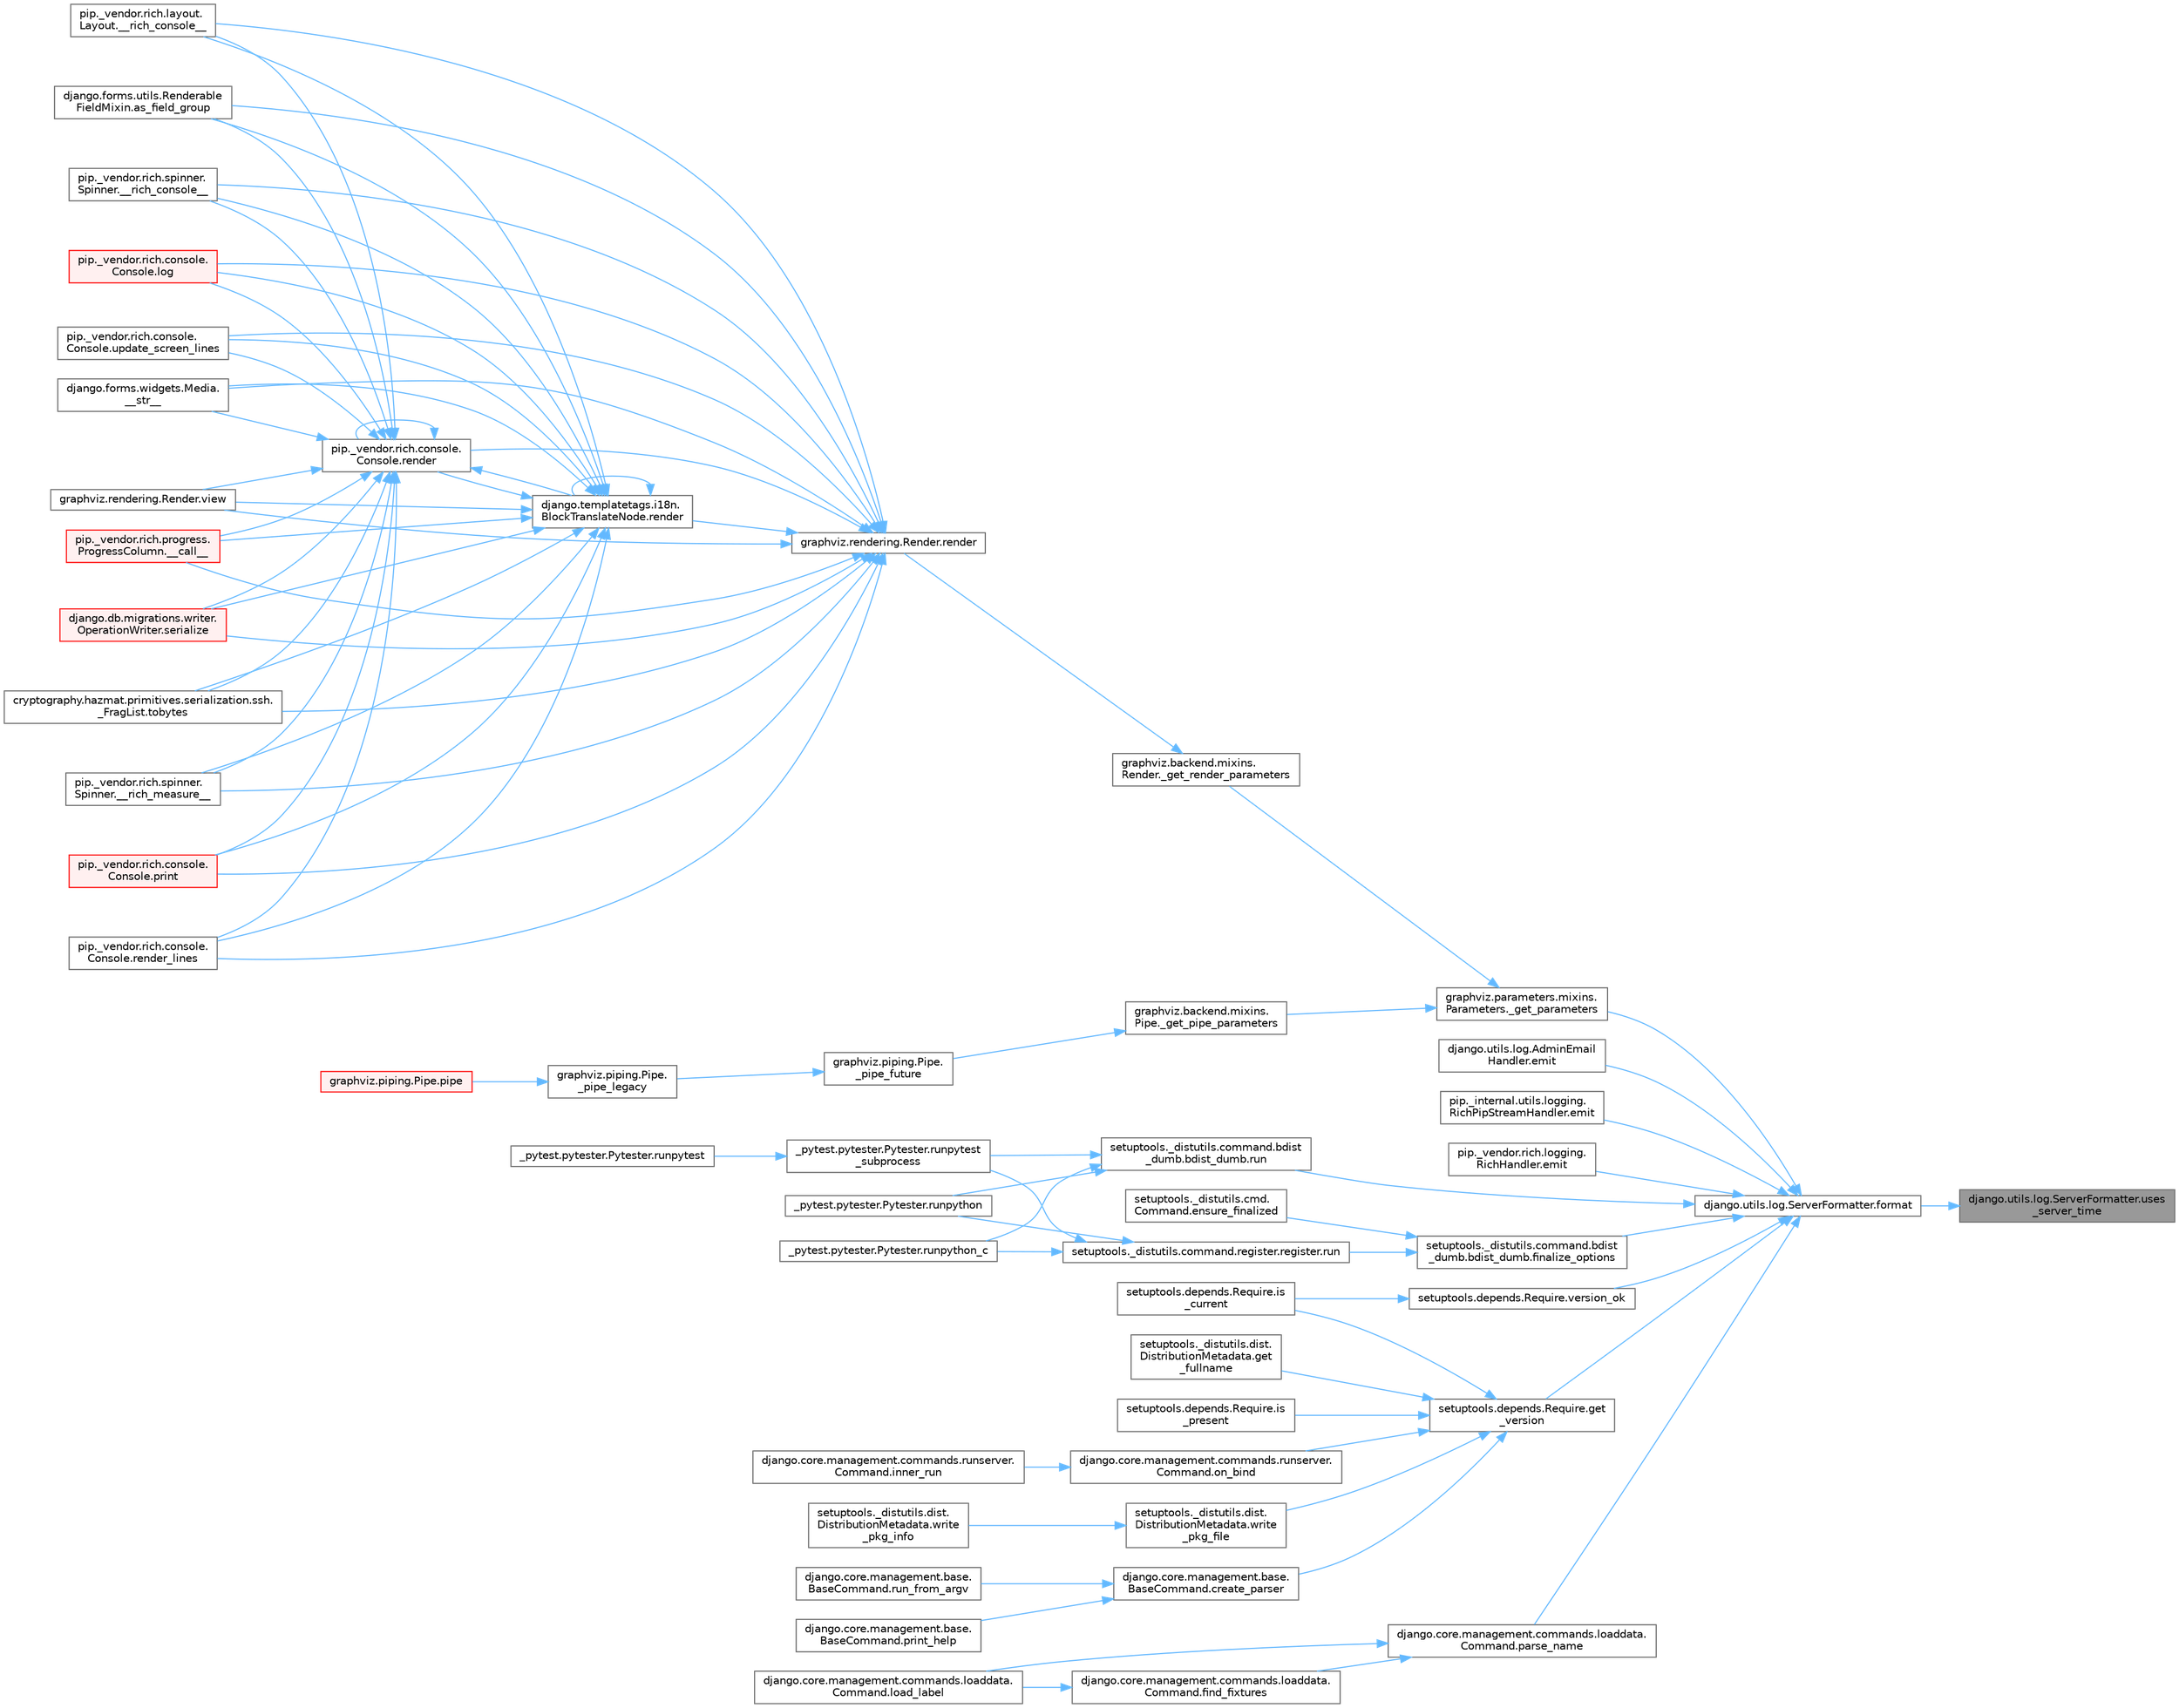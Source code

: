 digraph "django.utils.log.ServerFormatter.uses_server_time"
{
 // LATEX_PDF_SIZE
  bgcolor="transparent";
  edge [fontname=Helvetica,fontsize=10,labelfontname=Helvetica,labelfontsize=10];
  node [fontname=Helvetica,fontsize=10,shape=box,height=0.2,width=0.4];
  rankdir="RL";
  Node1 [id="Node000001",label="django.utils.log.ServerFormatter.uses\l_server_time",height=0.2,width=0.4,color="gray40", fillcolor="grey60", style="filled", fontcolor="black",tooltip=" "];
  Node1 -> Node2 [id="edge1_Node000001_Node000002",dir="back",color="steelblue1",style="solid",tooltip=" "];
  Node2 [id="Node000002",label="django.utils.log.ServerFormatter.format",height=0.2,width=0.4,color="grey40", fillcolor="white", style="filled",URL="$classdjango_1_1utils_1_1log_1_1_server_formatter.html#a0d8ef7ec5e5f76b1da8d16759ccdc5a3",tooltip=" "];
  Node2 -> Node3 [id="edge2_Node000002_Node000003",dir="back",color="steelblue1",style="solid",tooltip=" "];
  Node3 [id="Node000003",label="graphviz.parameters.mixins.\lParameters._get_parameters",height=0.2,width=0.4,color="grey40", fillcolor="white", style="filled",URL="$classgraphviz_1_1parameters_1_1mixins_1_1_parameters.html#afbdb3248258e4e956d5a7a5f70e60b27",tooltip=" "];
  Node3 -> Node4 [id="edge3_Node000003_Node000004",dir="back",color="steelblue1",style="solid",tooltip=" "];
  Node4 [id="Node000004",label="graphviz.backend.mixins.\lPipe._get_pipe_parameters",height=0.2,width=0.4,color="grey40", fillcolor="white", style="filled",URL="$classgraphviz_1_1backend_1_1mixins_1_1_pipe.html#a71c9b0c3410eae1975141f6c7774a1a0",tooltip=" "];
  Node4 -> Node5 [id="edge4_Node000004_Node000005",dir="back",color="steelblue1",style="solid",tooltip=" "];
  Node5 [id="Node000005",label="graphviz.piping.Pipe.\l_pipe_future",height=0.2,width=0.4,color="grey40", fillcolor="white", style="filled",URL="$classgraphviz_1_1piping_1_1_pipe.html#af8e945601764f6c1340dc13ff7606aab",tooltip=" "];
  Node5 -> Node6 [id="edge5_Node000005_Node000006",dir="back",color="steelblue1",style="solid",tooltip=" "];
  Node6 [id="Node000006",label="graphviz.piping.Pipe.\l_pipe_legacy",height=0.2,width=0.4,color="grey40", fillcolor="white", style="filled",URL="$classgraphviz_1_1piping_1_1_pipe.html#a6632f0bdcb84b91daead31b26b79b528",tooltip=" "];
  Node6 -> Node7 [id="edge6_Node000006_Node000007",dir="back",color="steelblue1",style="solid",tooltip=" "];
  Node7 [id="Node000007",label="graphviz.piping.Pipe.pipe",height=0.2,width=0.4,color="red", fillcolor="#FFF0F0", style="filled",URL="$classgraphviz_1_1piping_1_1_pipe.html#ad98e895b06a856a0b5aa0f6be556ddf2",tooltip=" "];
  Node3 -> Node11 [id="edge7_Node000003_Node000011",dir="back",color="steelblue1",style="solid",tooltip=" "];
  Node11 [id="Node000011",label="graphviz.backend.mixins.\lRender._get_render_parameters",height=0.2,width=0.4,color="grey40", fillcolor="white", style="filled",URL="$classgraphviz_1_1backend_1_1mixins_1_1_render.html#aedbcb99d10d2133f71d5f6671cbe257b",tooltip=" "];
  Node11 -> Node12 [id="edge8_Node000011_Node000012",dir="back",color="steelblue1",style="solid",tooltip=" "];
  Node12 [id="Node000012",label="graphviz.rendering.Render.render",height=0.2,width=0.4,color="grey40", fillcolor="white", style="filled",URL="$classgraphviz_1_1rendering_1_1_render.html#a0249d6538d64a6b59b1bed64d4636456",tooltip=" "];
  Node12 -> Node13 [id="edge9_Node000012_Node000013",dir="back",color="steelblue1",style="solid",tooltip=" "];
  Node13 [id="Node000013",label="pip._vendor.rich.progress.\lProgressColumn.__call__",height=0.2,width=0.4,color="red", fillcolor="#FFF0F0", style="filled",URL="$classpip_1_1__vendor_1_1rich_1_1progress_1_1_progress_column.html#ae0c399be74222f949edb0fa5324cf6ea",tooltip=" "];
  Node12 -> Node16 [id="edge10_Node000012_Node000016",dir="back",color="steelblue1",style="solid",tooltip=" "];
  Node16 [id="Node000016",label="pip._vendor.rich.layout.\lLayout.__rich_console__",height=0.2,width=0.4,color="grey40", fillcolor="white", style="filled",URL="$classpip_1_1__vendor_1_1rich_1_1layout_1_1_layout.html#ac39cb3d17d2b0324ee1b0dada41a3ebd",tooltip=" "];
  Node12 -> Node17 [id="edge11_Node000012_Node000017",dir="back",color="steelblue1",style="solid",tooltip=" "];
  Node17 [id="Node000017",label="pip._vendor.rich.spinner.\lSpinner.__rich_console__",height=0.2,width=0.4,color="grey40", fillcolor="white", style="filled",URL="$classpip_1_1__vendor_1_1rich_1_1spinner_1_1_spinner.html#a6883d8dced19ac48d4dfc74f776357fd",tooltip=" "];
  Node12 -> Node18 [id="edge12_Node000012_Node000018",dir="back",color="steelblue1",style="solid",tooltip=" "];
  Node18 [id="Node000018",label="pip._vendor.rich.spinner.\lSpinner.__rich_measure__",height=0.2,width=0.4,color="grey40", fillcolor="white", style="filled",URL="$classpip_1_1__vendor_1_1rich_1_1spinner_1_1_spinner.html#a89745682c823c44a31bae8e8d07869f5",tooltip=" "];
  Node12 -> Node19 [id="edge13_Node000012_Node000019",dir="back",color="steelblue1",style="solid",tooltip=" "];
  Node19 [id="Node000019",label="django.forms.widgets.Media.\l__str__",height=0.2,width=0.4,color="grey40", fillcolor="white", style="filled",URL="$classdjango_1_1forms_1_1widgets_1_1_media.html#ae1651710548a7d9f14f036d035012d21",tooltip=" "];
  Node12 -> Node20 [id="edge14_Node000012_Node000020",dir="back",color="steelblue1",style="solid",tooltip=" "];
  Node20 [id="Node000020",label="django.forms.utils.Renderable\lFieldMixin.as_field_group",height=0.2,width=0.4,color="grey40", fillcolor="white", style="filled",URL="$classdjango_1_1forms_1_1utils_1_1_renderable_field_mixin.html#a1e9a1b4f790ea694431554267fd5d74c",tooltip=" "];
  Node12 -> Node21 [id="edge15_Node000012_Node000021",dir="back",color="steelblue1",style="solid",tooltip=" "];
  Node21 [id="Node000021",label="pip._vendor.rich.console.\lConsole.log",height=0.2,width=0.4,color="red", fillcolor="#FFF0F0", style="filled",URL="$classpip_1_1__vendor_1_1rich_1_1console_1_1_console.html#af9c77e39f9413fc2b134c60cfa23b0f1",tooltip=" "];
  Node12 -> Node442 [id="edge16_Node000012_Node000442",dir="back",color="steelblue1",style="solid",tooltip=" "];
  Node442 [id="Node000442",label="pip._vendor.rich.console.\lConsole.print",height=0.2,width=0.4,color="red", fillcolor="#FFF0F0", style="filled",URL="$classpip_1_1__vendor_1_1rich_1_1console_1_1_console.html#af954370cdbb49236b597f2c11064549d",tooltip=" "];
  Node12 -> Node910 [id="edge17_Node000012_Node000910",dir="back",color="steelblue1",style="solid",tooltip=" "];
  Node910 [id="Node000910",label="django.templatetags.i18n.\lBlockTranslateNode.render",height=0.2,width=0.4,color="grey40", fillcolor="white", style="filled",URL="$classdjango_1_1templatetags_1_1i18n_1_1_block_translate_node.html#aaf05bebfd02c1c4b676387ada0357832",tooltip=" "];
  Node910 -> Node13 [id="edge18_Node000910_Node000013",dir="back",color="steelblue1",style="solid",tooltip=" "];
  Node910 -> Node16 [id="edge19_Node000910_Node000016",dir="back",color="steelblue1",style="solid",tooltip=" "];
  Node910 -> Node17 [id="edge20_Node000910_Node000017",dir="back",color="steelblue1",style="solid",tooltip=" "];
  Node910 -> Node18 [id="edge21_Node000910_Node000018",dir="back",color="steelblue1",style="solid",tooltip=" "];
  Node910 -> Node19 [id="edge22_Node000910_Node000019",dir="back",color="steelblue1",style="solid",tooltip=" "];
  Node910 -> Node20 [id="edge23_Node000910_Node000020",dir="back",color="steelblue1",style="solid",tooltip=" "];
  Node910 -> Node21 [id="edge24_Node000910_Node000021",dir="back",color="steelblue1",style="solid",tooltip=" "];
  Node910 -> Node442 [id="edge25_Node000910_Node000442",dir="back",color="steelblue1",style="solid",tooltip=" "];
  Node910 -> Node910 [id="edge26_Node000910_Node000910",dir="back",color="steelblue1",style="solid",tooltip=" "];
  Node910 -> Node911 [id="edge27_Node000910_Node000911",dir="back",color="steelblue1",style="solid",tooltip=" "];
  Node911 [id="Node000911",label="pip._vendor.rich.console.\lConsole.render",height=0.2,width=0.4,color="grey40", fillcolor="white", style="filled",URL="$classpip_1_1__vendor_1_1rich_1_1console_1_1_console.html#a9551b8254c573105adde80622393a938",tooltip=" "];
  Node911 -> Node13 [id="edge28_Node000911_Node000013",dir="back",color="steelblue1",style="solid",tooltip=" "];
  Node911 -> Node16 [id="edge29_Node000911_Node000016",dir="back",color="steelblue1",style="solid",tooltip=" "];
  Node911 -> Node17 [id="edge30_Node000911_Node000017",dir="back",color="steelblue1",style="solid",tooltip=" "];
  Node911 -> Node18 [id="edge31_Node000911_Node000018",dir="back",color="steelblue1",style="solid",tooltip=" "];
  Node911 -> Node19 [id="edge32_Node000911_Node000019",dir="back",color="steelblue1",style="solid",tooltip=" "];
  Node911 -> Node20 [id="edge33_Node000911_Node000020",dir="back",color="steelblue1",style="solid",tooltip=" "];
  Node911 -> Node21 [id="edge34_Node000911_Node000021",dir="back",color="steelblue1",style="solid",tooltip=" "];
  Node911 -> Node442 [id="edge35_Node000911_Node000442",dir="back",color="steelblue1",style="solid",tooltip=" "];
  Node911 -> Node910 [id="edge36_Node000911_Node000910",dir="back",color="steelblue1",style="solid",tooltip=" "];
  Node911 -> Node911 [id="edge37_Node000911_Node000911",dir="back",color="steelblue1",style="solid",tooltip=" "];
  Node911 -> Node912 [id="edge38_Node000911_Node000912",dir="back",color="steelblue1",style="solid",tooltip=" "];
  Node912 [id="Node000912",label="pip._vendor.rich.console.\lConsole.render_lines",height=0.2,width=0.4,color="grey40", fillcolor="white", style="filled",URL="$classpip_1_1__vendor_1_1rich_1_1console_1_1_console.html#a5818808a49db20c5bee6986425f96f14",tooltip=" "];
  Node911 -> Node913 [id="edge39_Node000911_Node000913",dir="back",color="steelblue1",style="solid",tooltip=" "];
  Node913 [id="Node000913",label="django.db.migrations.writer.\lOperationWriter.serialize",height=0.2,width=0.4,color="red", fillcolor="#FFF0F0", style="filled",URL="$classdjango_1_1db_1_1migrations_1_1writer_1_1_operation_writer.html#a866e8d13e1c54a35d74e9a6b0383b2f8",tooltip=" "];
  Node911 -> Node1255 [id="edge40_Node000911_Node001255",dir="back",color="steelblue1",style="solid",tooltip=" "];
  Node1255 [id="Node001255",label="cryptography.hazmat.primitives.serialization.ssh.\l_FragList.tobytes",height=0.2,width=0.4,color="grey40", fillcolor="white", style="filled",URL="$classcryptography_1_1hazmat_1_1primitives_1_1serialization_1_1ssh_1_1___frag_list.html#a195dd4e7c741624829a13af53fa3de38",tooltip=" "];
  Node911 -> Node1256 [id="edge41_Node000911_Node001256",dir="back",color="steelblue1",style="solid",tooltip=" "];
  Node1256 [id="Node001256",label="pip._vendor.rich.console.\lConsole.update_screen_lines",height=0.2,width=0.4,color="grey40", fillcolor="white", style="filled",URL="$classpip_1_1__vendor_1_1rich_1_1console_1_1_console.html#a21cfe5af86ec7533f23d45fe2969817e",tooltip=" "];
  Node911 -> Node1257 [id="edge42_Node000911_Node001257",dir="back",color="steelblue1",style="solid",tooltip=" "];
  Node1257 [id="Node001257",label="graphviz.rendering.Render.view",height=0.2,width=0.4,color="grey40", fillcolor="white", style="filled",URL="$classgraphviz_1_1rendering_1_1_render.html#a53169c422996b9a7e92b5580c13914e2",tooltip=" "];
  Node910 -> Node912 [id="edge43_Node000910_Node000912",dir="back",color="steelblue1",style="solid",tooltip=" "];
  Node910 -> Node913 [id="edge44_Node000910_Node000913",dir="back",color="steelblue1",style="solid",tooltip=" "];
  Node910 -> Node1255 [id="edge45_Node000910_Node001255",dir="back",color="steelblue1",style="solid",tooltip=" "];
  Node910 -> Node1256 [id="edge46_Node000910_Node001256",dir="back",color="steelblue1",style="solid",tooltip=" "];
  Node910 -> Node1257 [id="edge47_Node000910_Node001257",dir="back",color="steelblue1",style="solid",tooltip=" "];
  Node12 -> Node911 [id="edge48_Node000012_Node000911",dir="back",color="steelblue1",style="solid",tooltip=" "];
  Node12 -> Node912 [id="edge49_Node000012_Node000912",dir="back",color="steelblue1",style="solid",tooltip=" "];
  Node12 -> Node913 [id="edge50_Node000012_Node000913",dir="back",color="steelblue1",style="solid",tooltip=" "];
  Node12 -> Node1255 [id="edge51_Node000012_Node001255",dir="back",color="steelblue1",style="solid",tooltip=" "];
  Node12 -> Node1256 [id="edge52_Node000012_Node001256",dir="back",color="steelblue1",style="solid",tooltip=" "];
  Node12 -> Node1257 [id="edge53_Node000012_Node001257",dir="back",color="steelblue1",style="solid",tooltip=" "];
  Node2 -> Node514 [id="edge54_Node000002_Node000514",dir="back",color="steelblue1",style="solid",tooltip=" "];
  Node514 [id="Node000514",label="django.utils.log.AdminEmail\lHandler.emit",height=0.2,width=0.4,color="grey40", fillcolor="white", style="filled",URL="$classdjango_1_1utils_1_1log_1_1_admin_email_handler.html#a11349fead71eaec84d4aff34a8deb666",tooltip=" "];
  Node2 -> Node515 [id="edge55_Node000002_Node000515",dir="back",color="steelblue1",style="solid",tooltip=" "];
  Node515 [id="Node000515",label="pip._internal.utils.logging.\lRichPipStreamHandler.emit",height=0.2,width=0.4,color="grey40", fillcolor="white", style="filled",URL="$classpip_1_1__internal_1_1utils_1_1logging_1_1_rich_pip_stream_handler.html#ad9f05ef5ca9f8e35a17f0786341ede5e",tooltip=" "];
  Node2 -> Node516 [id="edge56_Node000002_Node000516",dir="back",color="steelblue1",style="solid",tooltip=" "];
  Node516 [id="Node000516",label="pip._vendor.rich.logging.\lRichHandler.emit",height=0.2,width=0.4,color="grey40", fillcolor="white", style="filled",URL="$classpip_1_1__vendor_1_1rich_1_1logging_1_1_rich_handler.html#ab4cb212e118c85f22366e22bc4a7d0fc",tooltip=" "];
  Node2 -> Node517 [id="edge57_Node000002_Node000517",dir="back",color="steelblue1",style="solid",tooltip=" "];
  Node517 [id="Node000517",label="setuptools._distutils.command.bdist\l_dumb.bdist_dumb.finalize_options",height=0.2,width=0.4,color="grey40", fillcolor="white", style="filled",URL="$classsetuptools_1_1__distutils_1_1command_1_1bdist__dumb_1_1bdist__dumb.html#a5c59784dbb6b042d048b222bf21b617b",tooltip=" "];
  Node517 -> Node113 [id="edge58_Node000517_Node000113",dir="back",color="steelblue1",style="solid",tooltip=" "];
  Node113 [id="Node000113",label="setuptools._distutils.cmd.\lCommand.ensure_finalized",height=0.2,width=0.4,color="grey40", fillcolor="white", style="filled",URL="$classsetuptools_1_1__distutils_1_1cmd_1_1_command.html#a3d586ca13afbfed87a11872fd15515ab",tooltip=" "];
  Node517 -> Node114 [id="edge59_Node000517_Node000114",dir="back",color="steelblue1",style="solid",tooltip=" "];
  Node114 [id="Node000114",label="setuptools._distutils.command.register.register.run",height=0.2,width=0.4,color="grey40", fillcolor="white", style="filled",URL="$classsetuptools_1_1__distutils_1_1command_1_1register_1_1register.html#a2c04b126757f477c907033d7f3d0e169",tooltip=" "];
  Node114 -> Node115 [id="edge60_Node000114_Node000115",dir="back",color="steelblue1",style="solid",tooltip=" "];
  Node115 [id="Node000115",label="_pytest.pytester.Pytester.runpytest\l_subprocess",height=0.2,width=0.4,color="grey40", fillcolor="white", style="filled",URL="$class__pytest_1_1pytester_1_1_pytester.html#a59323c6d6a1469a1206f1c0b8fce99c9",tooltip=" "];
  Node115 -> Node116 [id="edge61_Node000115_Node000116",dir="back",color="steelblue1",style="solid",tooltip=" "];
  Node116 [id="Node000116",label="_pytest.pytester.Pytester.runpytest",height=0.2,width=0.4,color="grey40", fillcolor="white", style="filled",URL="$class__pytest_1_1pytester_1_1_pytester.html#a2765db48ffe1b8853581d711ff43a87b",tooltip=" "];
  Node114 -> Node117 [id="edge62_Node000114_Node000117",dir="back",color="steelblue1",style="solid",tooltip=" "];
  Node117 [id="Node000117",label="_pytest.pytester.Pytester.runpython",height=0.2,width=0.4,color="grey40", fillcolor="white", style="filled",URL="$class__pytest_1_1pytester_1_1_pytester.html#a4e0c539507f15fd333cf618faf9687ef",tooltip=" "];
  Node114 -> Node118 [id="edge63_Node000114_Node000118",dir="back",color="steelblue1",style="solid",tooltip=" "];
  Node118 [id="Node000118",label="_pytest.pytester.Pytester.runpython_c",height=0.2,width=0.4,color="grey40", fillcolor="white", style="filled",URL="$class__pytest_1_1pytester_1_1_pytester.html#aea789acfe206d9c40d9a6bf54a337f2a",tooltip=" "];
  Node2 -> Node518 [id="edge64_Node000002_Node000518",dir="back",color="steelblue1",style="solid",tooltip=" "];
  Node518 [id="Node000518",label="setuptools.depends.Require.get\l_version",height=0.2,width=0.4,color="grey40", fillcolor="white", style="filled",URL="$classsetuptools_1_1depends_1_1_require.html#a4046ad4155f80d85057e4ccd6a41dc00",tooltip=" "];
  Node518 -> Node519 [id="edge65_Node000518_Node000519",dir="back",color="steelblue1",style="solid",tooltip=" "];
  Node519 [id="Node000519",label="django.core.management.base.\lBaseCommand.create_parser",height=0.2,width=0.4,color="grey40", fillcolor="white", style="filled",URL="$classdjango_1_1core_1_1management_1_1base_1_1_base_command.html#ae878e488f18d67acf1037a7e2db5b478",tooltip=" "];
  Node519 -> Node520 [id="edge66_Node000519_Node000520",dir="back",color="steelblue1",style="solid",tooltip=" "];
  Node520 [id="Node000520",label="django.core.management.base.\lBaseCommand.print_help",height=0.2,width=0.4,color="grey40", fillcolor="white", style="filled",URL="$classdjango_1_1core_1_1management_1_1base_1_1_base_command.html#a9f81b6c52db3a2b0a123ca7bdd0ee819",tooltip=" "];
  Node519 -> Node347 [id="edge67_Node000519_Node000347",dir="back",color="steelblue1",style="solid",tooltip=" "];
  Node347 [id="Node000347",label="django.core.management.base.\lBaseCommand.run_from_argv",height=0.2,width=0.4,color="grey40", fillcolor="white", style="filled",URL="$classdjango_1_1core_1_1management_1_1base_1_1_base_command.html#a6c1cc5fc9ec35d268e45ebaadd2ac4a7",tooltip=" "];
  Node518 -> Node521 [id="edge68_Node000518_Node000521",dir="back",color="steelblue1",style="solid",tooltip=" "];
  Node521 [id="Node000521",label="setuptools._distutils.dist.\lDistributionMetadata.get\l_fullname",height=0.2,width=0.4,color="grey40", fillcolor="white", style="filled",URL="$classsetuptools_1_1__distutils_1_1dist_1_1_distribution_metadata.html#ab7420b68c460cd9eb85694a8be6ee524",tooltip=" "];
  Node518 -> Node522 [id="edge69_Node000518_Node000522",dir="back",color="steelblue1",style="solid",tooltip=" "];
  Node522 [id="Node000522",label="setuptools.depends.Require.is\l_current",height=0.2,width=0.4,color="grey40", fillcolor="white", style="filled",URL="$classsetuptools_1_1depends_1_1_require.html#a81f55cdf6880a438b636542f06b9485a",tooltip=" "];
  Node518 -> Node523 [id="edge70_Node000518_Node000523",dir="back",color="steelblue1",style="solid",tooltip=" "];
  Node523 [id="Node000523",label="setuptools.depends.Require.is\l_present",height=0.2,width=0.4,color="grey40", fillcolor="white", style="filled",URL="$classsetuptools_1_1depends_1_1_require.html#a3ab4975a6b46661ed70950dae37ed79c",tooltip=" "];
  Node518 -> Node524 [id="edge71_Node000518_Node000524",dir="back",color="steelblue1",style="solid",tooltip=" "];
  Node524 [id="Node000524",label="django.core.management.commands.runserver.\lCommand.on_bind",height=0.2,width=0.4,color="grey40", fillcolor="white", style="filled",URL="$classdjango_1_1core_1_1management_1_1commands_1_1runserver_1_1_command.html#a9be890479e656b71da83b03cd9adc584",tooltip=" "];
  Node524 -> Node525 [id="edge72_Node000524_Node000525",dir="back",color="steelblue1",style="solid",tooltip=" "];
  Node525 [id="Node000525",label="django.core.management.commands.runserver.\lCommand.inner_run",height=0.2,width=0.4,color="grey40", fillcolor="white", style="filled",URL="$classdjango_1_1core_1_1management_1_1commands_1_1runserver_1_1_command.html#acfb4f8a23c7de4b2d14ba1acbe99e76c",tooltip=" "];
  Node518 -> Node526 [id="edge73_Node000518_Node000526",dir="back",color="steelblue1",style="solid",tooltip=" "];
  Node526 [id="Node000526",label="setuptools._distutils.dist.\lDistributionMetadata.write\l_pkg_file",height=0.2,width=0.4,color="grey40", fillcolor="white", style="filled",URL="$classsetuptools_1_1__distutils_1_1dist_1_1_distribution_metadata.html#a2a55009e9d487a82234459fb242f4be0",tooltip=" "];
  Node526 -> Node527 [id="edge74_Node000526_Node000527",dir="back",color="steelblue1",style="solid",tooltip=" "];
  Node527 [id="Node000527",label="setuptools._distutils.dist.\lDistributionMetadata.write\l_pkg_info",height=0.2,width=0.4,color="grey40", fillcolor="white", style="filled",URL="$classsetuptools_1_1__distutils_1_1dist_1_1_distribution_metadata.html#a0f62394989fd40fc4215cb7e4250fcfb",tooltip=" "];
  Node2 -> Node528 [id="edge75_Node000002_Node000528",dir="back",color="steelblue1",style="solid",tooltip=" "];
  Node528 [id="Node000528",label="django.core.management.commands.loaddata.\lCommand.parse_name",height=0.2,width=0.4,color="grey40", fillcolor="white", style="filled",URL="$classdjango_1_1core_1_1management_1_1commands_1_1loaddata_1_1_command.html#aac6fd16700a70d972d7cafd0bcf5d5aa",tooltip=" "];
  Node528 -> Node529 [id="edge76_Node000528_Node000529",dir="back",color="steelblue1",style="solid",tooltip=" "];
  Node529 [id="Node000529",label="django.core.management.commands.loaddata.\lCommand.find_fixtures",height=0.2,width=0.4,color="grey40", fillcolor="white", style="filled",URL="$classdjango_1_1core_1_1management_1_1commands_1_1loaddata_1_1_command.html#ae13127621bcc44cf1fdc0029ed204022",tooltip=" "];
  Node529 -> Node530 [id="edge77_Node000529_Node000530",dir="back",color="steelblue1",style="solid",tooltip=" "];
  Node530 [id="Node000530",label="django.core.management.commands.loaddata.\lCommand.load_label",height=0.2,width=0.4,color="grey40", fillcolor="white", style="filled",URL="$classdjango_1_1core_1_1management_1_1commands_1_1loaddata_1_1_command.html#a94197296f84aacd90df47924a21709f7",tooltip=" "];
  Node528 -> Node530 [id="edge78_Node000528_Node000530",dir="back",color="steelblue1",style="solid",tooltip=" "];
  Node2 -> Node531 [id="edge79_Node000002_Node000531",dir="back",color="steelblue1",style="solid",tooltip=" "];
  Node531 [id="Node000531",label="setuptools._distutils.command.bdist\l_dumb.bdist_dumb.run",height=0.2,width=0.4,color="grey40", fillcolor="white", style="filled",URL="$classsetuptools_1_1__distutils_1_1command_1_1bdist__dumb_1_1bdist__dumb.html#a1ddf2b2f2332fed447e1f22a0cf6e129",tooltip=" "];
  Node531 -> Node115 [id="edge80_Node000531_Node000115",dir="back",color="steelblue1",style="solid",tooltip=" "];
  Node531 -> Node117 [id="edge81_Node000531_Node000117",dir="back",color="steelblue1",style="solid",tooltip=" "];
  Node531 -> Node118 [id="edge82_Node000531_Node000118",dir="back",color="steelblue1",style="solid",tooltip=" "];
  Node2 -> Node532 [id="edge83_Node000002_Node000532",dir="back",color="steelblue1",style="solid",tooltip=" "];
  Node532 [id="Node000532",label="setuptools.depends.Require.version_ok",height=0.2,width=0.4,color="grey40", fillcolor="white", style="filled",URL="$classsetuptools_1_1depends_1_1_require.html#ac295f5deb6934eda74031b692cdd1678",tooltip=" "];
  Node532 -> Node522 [id="edge84_Node000532_Node000522",dir="back",color="steelblue1",style="solid",tooltip=" "];
}
